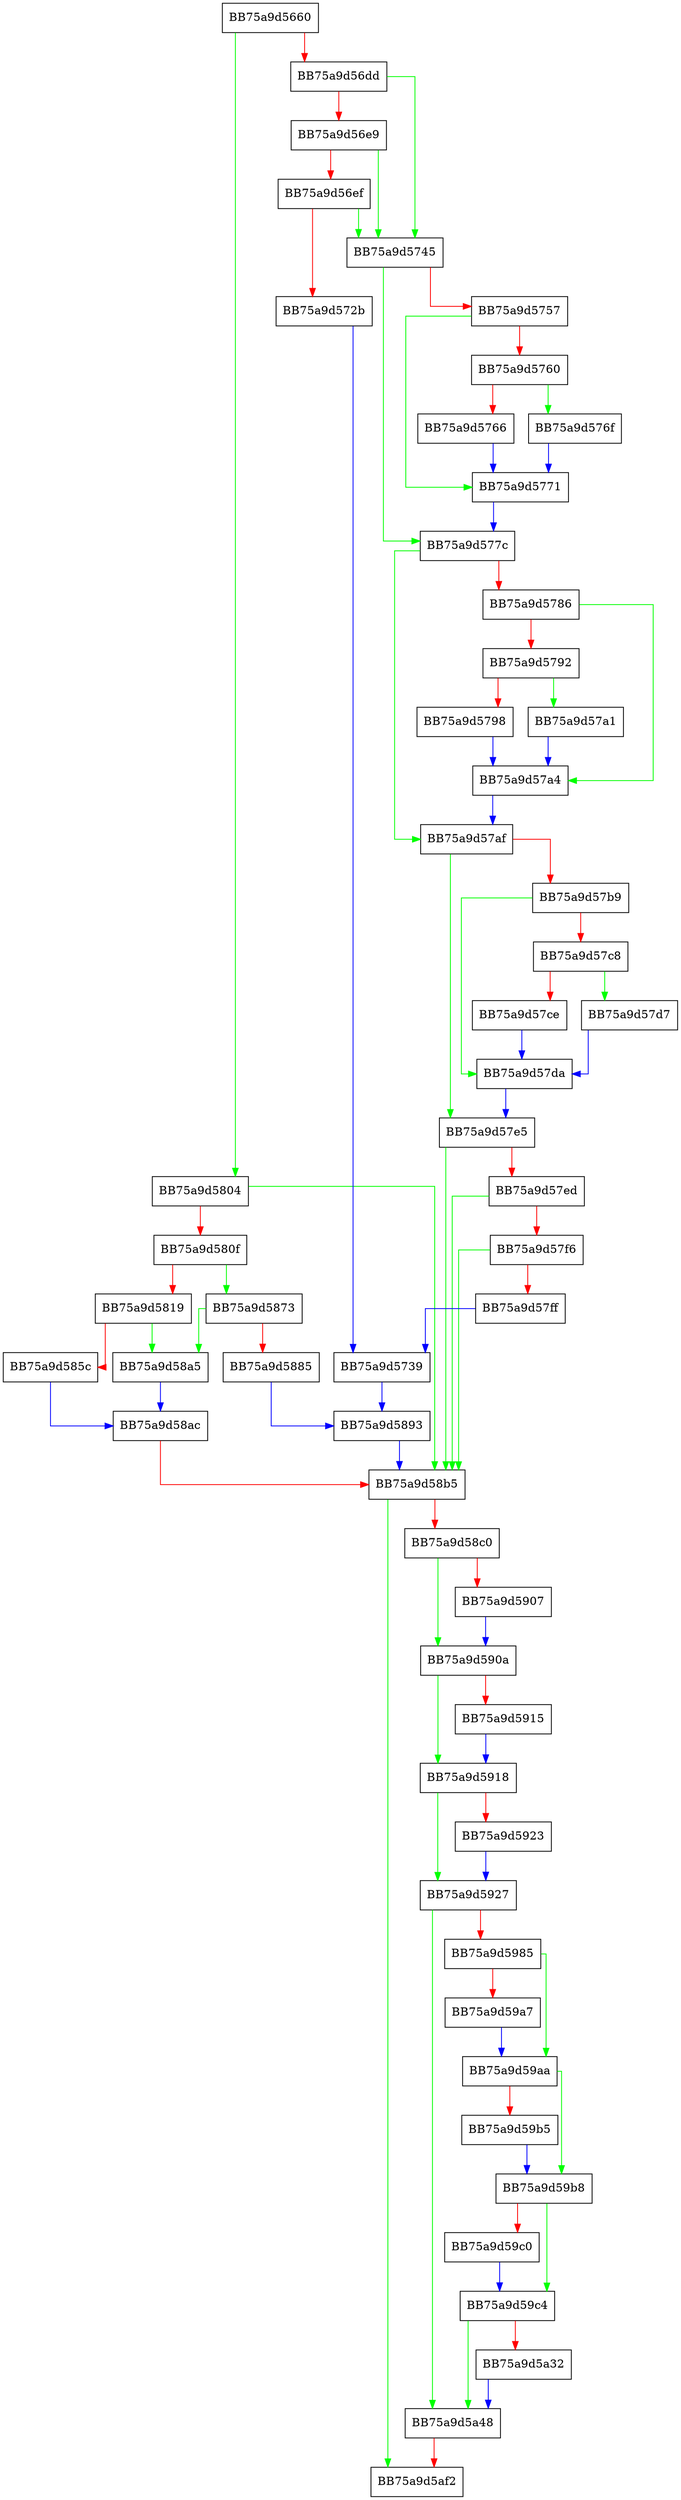 digraph _do_auto_mode_training {
  node [shape="box"];
  graph [splines=ortho];
  BB75a9d5660 -> BB75a9d5804 [color="green"];
  BB75a9d5660 -> BB75a9d56dd [color="red"];
  BB75a9d56dd -> BB75a9d5745 [color="green"];
  BB75a9d56dd -> BB75a9d56e9 [color="red"];
  BB75a9d56e9 -> BB75a9d5745 [color="green"];
  BB75a9d56e9 -> BB75a9d56ef [color="red"];
  BB75a9d56ef -> BB75a9d5745 [color="green"];
  BB75a9d56ef -> BB75a9d572b [color="red"];
  BB75a9d572b -> BB75a9d5739 [color="blue"];
  BB75a9d5739 -> BB75a9d5893 [color="blue"];
  BB75a9d5745 -> BB75a9d577c [color="green"];
  BB75a9d5745 -> BB75a9d5757 [color="red"];
  BB75a9d5757 -> BB75a9d5771 [color="green"];
  BB75a9d5757 -> BB75a9d5760 [color="red"];
  BB75a9d5760 -> BB75a9d576f [color="green"];
  BB75a9d5760 -> BB75a9d5766 [color="red"];
  BB75a9d5766 -> BB75a9d5771 [color="blue"];
  BB75a9d576f -> BB75a9d5771 [color="blue"];
  BB75a9d5771 -> BB75a9d577c [color="blue"];
  BB75a9d577c -> BB75a9d57af [color="green"];
  BB75a9d577c -> BB75a9d5786 [color="red"];
  BB75a9d5786 -> BB75a9d57a4 [color="green"];
  BB75a9d5786 -> BB75a9d5792 [color="red"];
  BB75a9d5792 -> BB75a9d57a1 [color="green"];
  BB75a9d5792 -> BB75a9d5798 [color="red"];
  BB75a9d5798 -> BB75a9d57a4 [color="blue"];
  BB75a9d57a1 -> BB75a9d57a4 [color="blue"];
  BB75a9d57a4 -> BB75a9d57af [color="blue"];
  BB75a9d57af -> BB75a9d57e5 [color="green"];
  BB75a9d57af -> BB75a9d57b9 [color="red"];
  BB75a9d57b9 -> BB75a9d57da [color="green"];
  BB75a9d57b9 -> BB75a9d57c8 [color="red"];
  BB75a9d57c8 -> BB75a9d57d7 [color="green"];
  BB75a9d57c8 -> BB75a9d57ce [color="red"];
  BB75a9d57ce -> BB75a9d57da [color="blue"];
  BB75a9d57d7 -> BB75a9d57da [color="blue"];
  BB75a9d57da -> BB75a9d57e5 [color="blue"];
  BB75a9d57e5 -> BB75a9d58b5 [color="green"];
  BB75a9d57e5 -> BB75a9d57ed [color="red"];
  BB75a9d57ed -> BB75a9d58b5 [color="green"];
  BB75a9d57ed -> BB75a9d57f6 [color="red"];
  BB75a9d57f6 -> BB75a9d58b5 [color="green"];
  BB75a9d57f6 -> BB75a9d57ff [color="red"];
  BB75a9d57ff -> BB75a9d5739 [color="blue"];
  BB75a9d5804 -> BB75a9d58b5 [color="green"];
  BB75a9d5804 -> BB75a9d580f [color="red"];
  BB75a9d580f -> BB75a9d5873 [color="green"];
  BB75a9d580f -> BB75a9d5819 [color="red"];
  BB75a9d5819 -> BB75a9d58a5 [color="green"];
  BB75a9d5819 -> BB75a9d585c [color="red"];
  BB75a9d585c -> BB75a9d58ac [color="blue"];
  BB75a9d5873 -> BB75a9d58a5 [color="green"];
  BB75a9d5873 -> BB75a9d5885 [color="red"];
  BB75a9d5885 -> BB75a9d5893 [color="blue"];
  BB75a9d5893 -> BB75a9d58b5 [color="blue"];
  BB75a9d58a5 -> BB75a9d58ac [color="blue"];
  BB75a9d58ac -> BB75a9d58b5 [color="red"];
  BB75a9d58b5 -> BB75a9d5af2 [color="green"];
  BB75a9d58b5 -> BB75a9d58c0 [color="red"];
  BB75a9d58c0 -> BB75a9d590a [color="green"];
  BB75a9d58c0 -> BB75a9d5907 [color="red"];
  BB75a9d5907 -> BB75a9d590a [color="blue"];
  BB75a9d590a -> BB75a9d5918 [color="green"];
  BB75a9d590a -> BB75a9d5915 [color="red"];
  BB75a9d5915 -> BB75a9d5918 [color="blue"];
  BB75a9d5918 -> BB75a9d5927 [color="green"];
  BB75a9d5918 -> BB75a9d5923 [color="red"];
  BB75a9d5923 -> BB75a9d5927 [color="blue"];
  BB75a9d5927 -> BB75a9d5a48 [color="green"];
  BB75a9d5927 -> BB75a9d5985 [color="red"];
  BB75a9d5985 -> BB75a9d59aa [color="green"];
  BB75a9d5985 -> BB75a9d59a7 [color="red"];
  BB75a9d59a7 -> BB75a9d59aa [color="blue"];
  BB75a9d59aa -> BB75a9d59b8 [color="green"];
  BB75a9d59aa -> BB75a9d59b5 [color="red"];
  BB75a9d59b5 -> BB75a9d59b8 [color="blue"];
  BB75a9d59b8 -> BB75a9d59c4 [color="green"];
  BB75a9d59b8 -> BB75a9d59c0 [color="red"];
  BB75a9d59c0 -> BB75a9d59c4 [color="blue"];
  BB75a9d59c4 -> BB75a9d5a48 [color="green"];
  BB75a9d59c4 -> BB75a9d5a32 [color="red"];
  BB75a9d5a32 -> BB75a9d5a48 [color="blue"];
  BB75a9d5a48 -> BB75a9d5af2 [color="red"];
}